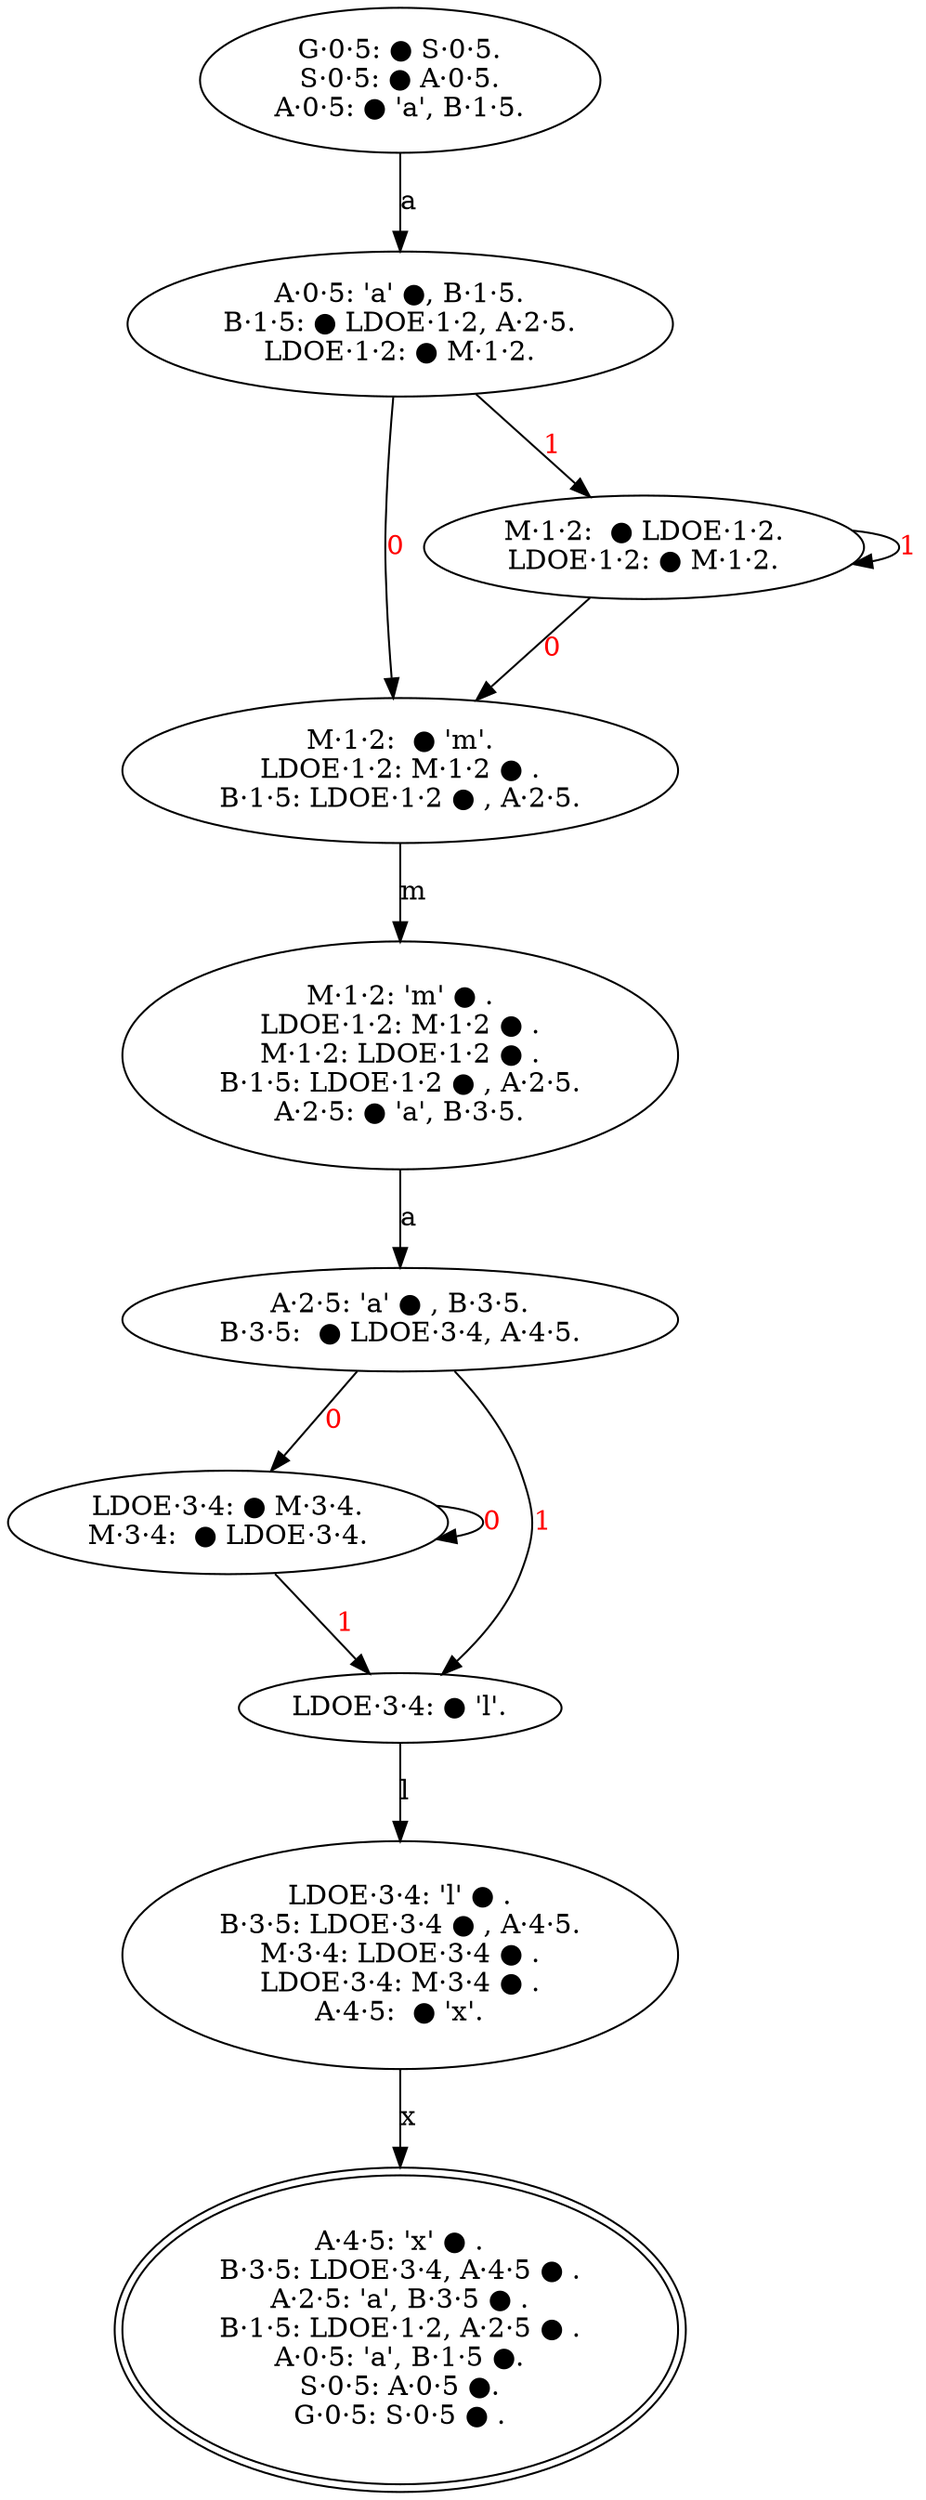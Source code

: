 digraph ldoe_lr0 {
// LR0 automaton for LDOE grammar and sentence 'amalx'.

rankdir="TB";

   G05_q0   [label="G·0·5: ● S·0·5.\nS·0·5: ● A·0·5.\nA·0·5: ● 'a', B·1·5."];
   A05_lita [label="A·0·5: 'a' ●, B·1·5.\nB·1·5: ● LDOE·1·2, A·2·5.\nLDOE·1·2: ● M·1·2."];
   
   M12_q00  [label="M·1·2:  ● 'm'.\nLDOE·1·2: M·1·2 ● .\nB·1·5: LDOE·1·2 ● , A·2·5."];
   M12_q01  [label="M·1·2:  ● LDOE·1·2.\nLDOE·1·2: ● M·1·2."];
   M12_litm [label="M·1·2: 'm' ● .\nLDOE·1·2: M·1·2 ● .\nM·1·2: LDOE·1·2 ● .\nB·1·5: LDOE·1·2 ● , A·2·5.\nA·2·5: ● 'a', B·3·5."];

   A25_lita [label="A·2·5: 'a' ● , B·3·5.\nB·3·5:  ● LDOE·3·4, A·4·5."];

   LDOE34_q00 [label="LDOE·3·4: ● M·3·4.\nM·3·4:  ● LDOE·3·4."];
   LDOE34_q01 [label="LDOE·3·4: ● 'l'."];
   LDOE34_litl [label="LDOE·3·4: 'l' ● .\nB·3·5: LDOE·3·4 ● , A·4·5.\nM·3·4: LDOE·3·4 ● .\nLDOE·3·4: M·3·4 ● .\nA·4·5:  ● 'x'."];

   A45_litx [label="A·4·5: 'x' ● .\nB·3·5: LDOE·3·4, A·4·5 ● .\nA·2·5: 'a', B·3·5 ● .\nB·1·5: LDOE·1·2, A·2·5 ● .\nA·0·5: 'a', B·1·5 ●.\nS·0·5: A·0·5 ●.\nG·0·5: S·0·5 ● ." peripheries=2];
   

   
   G05_q0 -> A05_lita [label="a"];
   A05_lita -> M12_q00 [label="0" fontcolor="red"];
   A05_lita -> M12_q01 [label="1" fontcolor="red"];
   M12_q01  -> M12_q00 [label="0" fontcolor="red"];
   M12_q01  -> M12_q01 [label="1" fontcolor="red"];
   M12_q00 -> M12_litm [label="m"];
   M12_litm -> A25_lita [label="a"];

   A25_lita -> LDOE34_q00 [label="0" fontcolor="red"];
   A25_lita -> LDOE34_q01 [label="1" fontcolor="red"];
   LDOE34_q00 -> LDOE34_q00 [label="0" fontcolor="red"];
   LDOE34_q00 -> LDOE34_q01 [label="1" fontcolor="red"];
   // LDOE34_q00 -> LDOE34_litl [label="1"];
   LDOE34_q01 -> LDOE34_litl [label="l"];
   LDOE34_litl -> A45_litx [label="x"];
   
}